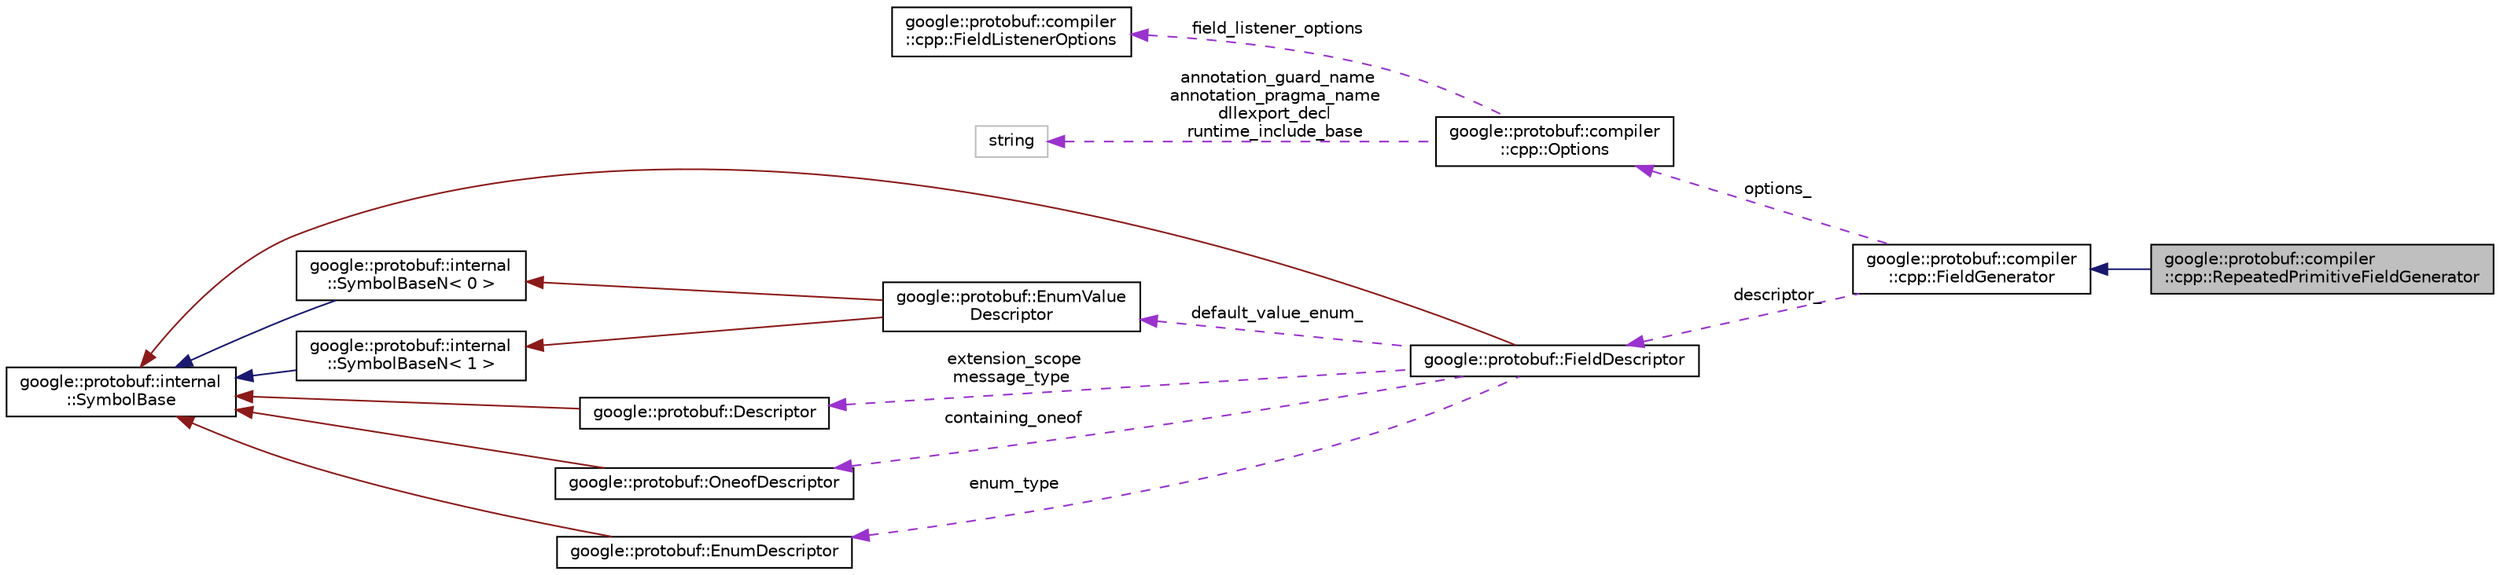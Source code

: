digraph "google::protobuf::compiler::cpp::RepeatedPrimitiveFieldGenerator"
{
 // LATEX_PDF_SIZE
  edge [fontname="Helvetica",fontsize="10",labelfontname="Helvetica",labelfontsize="10"];
  node [fontname="Helvetica",fontsize="10",shape=record];
  rankdir="LR";
  Node1 [label="google::protobuf::compiler\l::cpp::RepeatedPrimitiveFieldGenerator",height=0.2,width=0.4,color="black", fillcolor="grey75", style="filled", fontcolor="black",tooltip=" "];
  Node2 -> Node1 [dir="back",color="midnightblue",fontsize="10",style="solid",fontname="Helvetica"];
  Node2 [label="google::protobuf::compiler\l::cpp::FieldGenerator",height=0.2,width=0.4,color="black", fillcolor="white", style="filled",URL="$classgoogle_1_1protobuf_1_1compiler_1_1cpp_1_1FieldGenerator.html",tooltip=" "];
  Node3 -> Node2 [dir="back",color="darkorchid3",fontsize="10",style="dashed",label=" options_" ,fontname="Helvetica"];
  Node3 [label="google::protobuf::compiler\l::cpp::Options",height=0.2,width=0.4,color="black", fillcolor="white", style="filled",URL="$structgoogle_1_1protobuf_1_1compiler_1_1cpp_1_1Options.html",tooltip=" "];
  Node4 -> Node3 [dir="back",color="darkorchid3",fontsize="10",style="dashed",label=" field_listener_options" ,fontname="Helvetica"];
  Node4 [label="google::protobuf::compiler\l::cpp::FieldListenerOptions",height=0.2,width=0.4,color="black", fillcolor="white", style="filled",URL="$structgoogle_1_1protobuf_1_1compiler_1_1cpp_1_1FieldListenerOptions.html",tooltip=" "];
  Node5 -> Node3 [dir="back",color="darkorchid3",fontsize="10",style="dashed",label=" annotation_guard_name\nannotation_pragma_name\ndllexport_decl\nruntime_include_base" ,fontname="Helvetica"];
  Node5 [label="string",height=0.2,width=0.4,color="grey75", fillcolor="white", style="filled",tooltip=" "];
  Node6 -> Node2 [dir="back",color="darkorchid3",fontsize="10",style="dashed",label=" descriptor_" ,fontname="Helvetica"];
  Node6 [label="google::protobuf::FieldDescriptor",height=0.2,width=0.4,color="black", fillcolor="white", style="filled",URL="$classgoogle_1_1protobuf_1_1FieldDescriptor.html",tooltip=" "];
  Node7 -> Node6 [dir="back",color="firebrick4",fontsize="10",style="solid",fontname="Helvetica"];
  Node7 [label="google::protobuf::internal\l::SymbolBase",height=0.2,width=0.4,color="black", fillcolor="white", style="filled",URL="$classgoogle_1_1protobuf_1_1internal_1_1SymbolBase.html",tooltip=" "];
  Node8 -> Node6 [dir="back",color="darkorchid3",fontsize="10",style="dashed",label=" default_value_enum_" ,fontname="Helvetica"];
  Node8 [label="google::protobuf::EnumValue\lDescriptor",height=0.2,width=0.4,color="black", fillcolor="white", style="filled",URL="$classgoogle_1_1protobuf_1_1EnumValueDescriptor.html",tooltip=" "];
  Node9 -> Node8 [dir="back",color="firebrick4",fontsize="10",style="solid",fontname="Helvetica"];
  Node9 [label="google::protobuf::internal\l::SymbolBaseN\< 0 \>",height=0.2,width=0.4,color="black", fillcolor="white", style="filled",URL="$classgoogle_1_1protobuf_1_1internal_1_1SymbolBaseN.html",tooltip=" "];
  Node7 -> Node9 [dir="back",color="midnightblue",fontsize="10",style="solid",fontname="Helvetica"];
  Node10 -> Node8 [dir="back",color="firebrick4",fontsize="10",style="solid",fontname="Helvetica"];
  Node10 [label="google::protobuf::internal\l::SymbolBaseN\< 1 \>",height=0.2,width=0.4,color="black", fillcolor="white", style="filled",URL="$classgoogle_1_1protobuf_1_1internal_1_1SymbolBaseN.html",tooltip=" "];
  Node7 -> Node10 [dir="back",color="midnightblue",fontsize="10",style="solid",fontname="Helvetica"];
  Node11 -> Node6 [dir="back",color="darkorchid3",fontsize="10",style="dashed",label=" extension_scope\nmessage_type" ,fontname="Helvetica"];
  Node11 [label="google::protobuf::Descriptor",height=0.2,width=0.4,color="black", fillcolor="white", style="filled",URL="$classgoogle_1_1protobuf_1_1Descriptor.html",tooltip=" "];
  Node7 -> Node11 [dir="back",color="firebrick4",fontsize="10",style="solid",fontname="Helvetica"];
  Node12 -> Node6 [dir="back",color="darkorchid3",fontsize="10",style="dashed",label=" containing_oneof" ,fontname="Helvetica"];
  Node12 [label="google::protobuf::OneofDescriptor",height=0.2,width=0.4,color="black", fillcolor="white", style="filled",URL="$classgoogle_1_1protobuf_1_1OneofDescriptor.html",tooltip=" "];
  Node7 -> Node12 [dir="back",color="firebrick4",fontsize="10",style="solid",fontname="Helvetica"];
  Node13 -> Node6 [dir="back",color="darkorchid3",fontsize="10",style="dashed",label=" enum_type" ,fontname="Helvetica"];
  Node13 [label="google::protobuf::EnumDescriptor",height=0.2,width=0.4,color="black", fillcolor="white", style="filled",URL="$classgoogle_1_1protobuf_1_1EnumDescriptor.html",tooltip=" "];
  Node7 -> Node13 [dir="back",color="firebrick4",fontsize="10",style="solid",fontname="Helvetica"];
}
